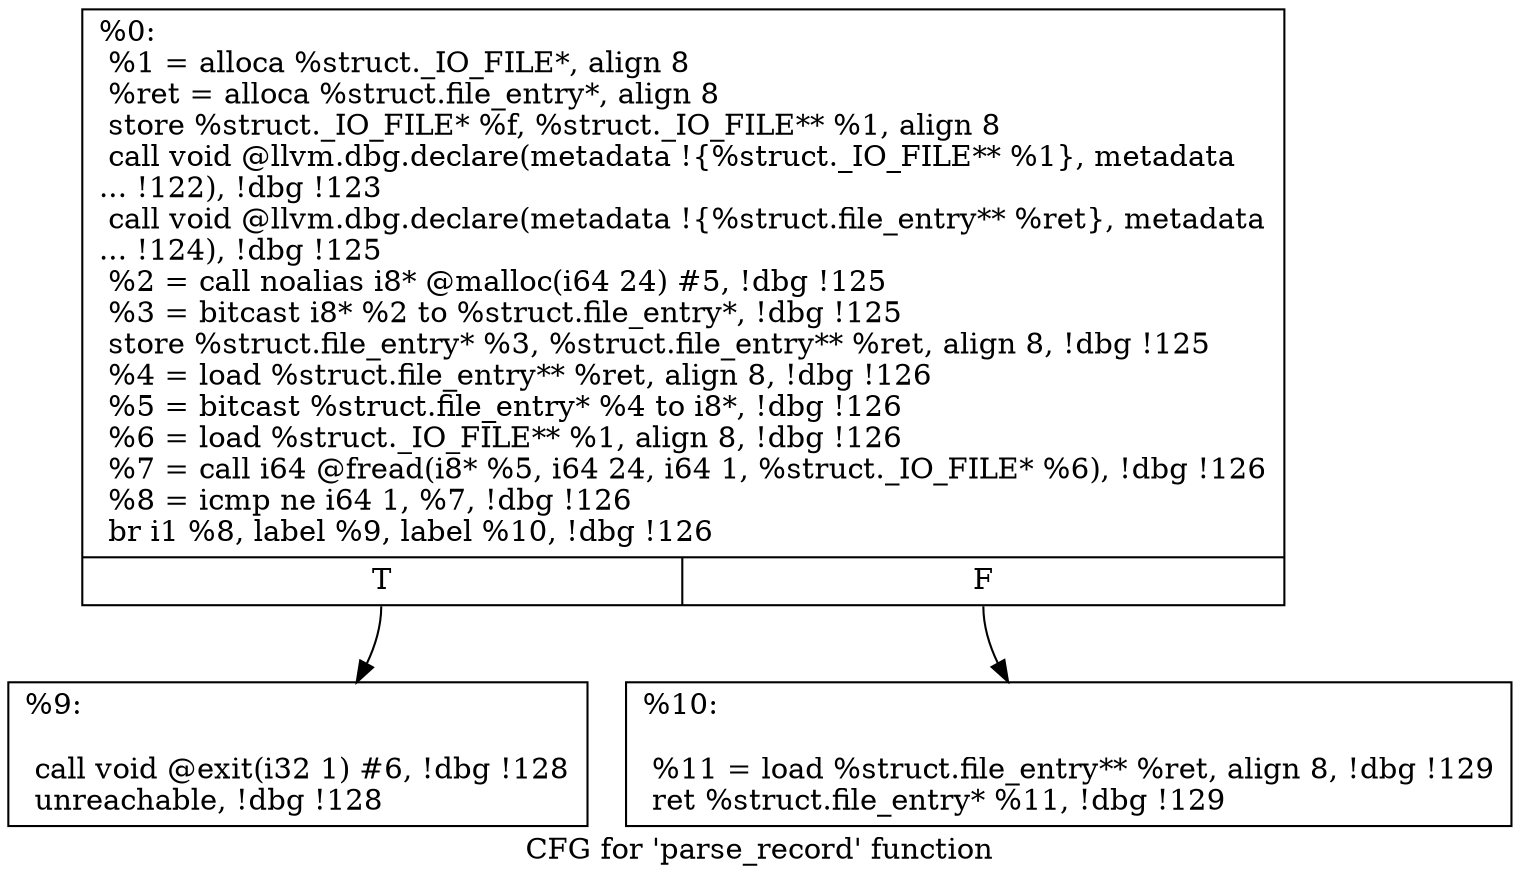 digraph "CFG for 'parse_record' function" {
	label="CFG for 'parse_record' function";

	Node0x7e96a0 [shape=record,label="{%0:\l  %1 = alloca %struct._IO_FILE*, align 8\l  %ret = alloca %struct.file_entry*, align 8\l  store %struct._IO_FILE* %f, %struct._IO_FILE** %1, align 8\l  call void @llvm.dbg.declare(metadata !\{%struct._IO_FILE** %1\}, metadata\l... !122), !dbg !123\l  call void @llvm.dbg.declare(metadata !\{%struct.file_entry** %ret\}, metadata\l... !124), !dbg !125\l  %2 = call noalias i8* @malloc(i64 24) #5, !dbg !125\l  %3 = bitcast i8* %2 to %struct.file_entry*, !dbg !125\l  store %struct.file_entry* %3, %struct.file_entry** %ret, align 8, !dbg !125\l  %4 = load %struct.file_entry** %ret, align 8, !dbg !126\l  %5 = bitcast %struct.file_entry* %4 to i8*, !dbg !126\l  %6 = load %struct._IO_FILE** %1, align 8, !dbg !126\l  %7 = call i64 @fread(i8* %5, i64 24, i64 1, %struct._IO_FILE* %6), !dbg !126\l  %8 = icmp ne i64 1, %7, !dbg !126\l  br i1 %8, label %9, label %10, !dbg !126\l|{<s0>T|<s1>F}}"];
	Node0x7e96a0:s0 -> Node0x7e9700;
	Node0x7e96a0:s1 -> Node0x7e9760;
	Node0x7e9700 [shape=record,label="{%9:\l\l  call void @exit(i32 1) #6, !dbg !128\l  unreachable, !dbg !128\l}"];
	Node0x7e9760 [shape=record,label="{%10:\l\l  %11 = load %struct.file_entry** %ret, align 8, !dbg !129\l  ret %struct.file_entry* %11, !dbg !129\l}"];
}
